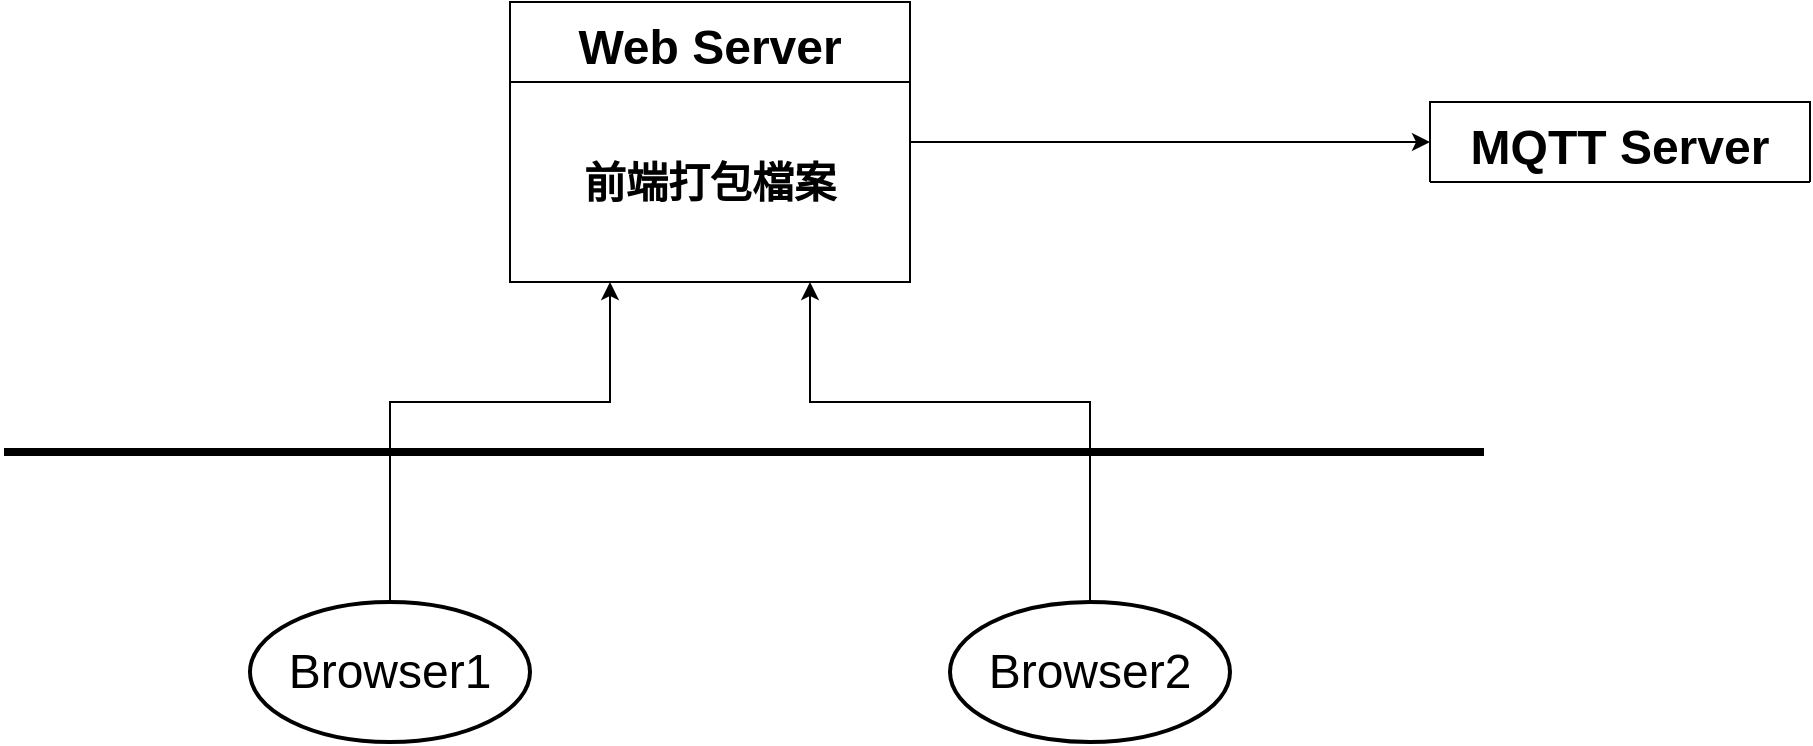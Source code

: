 <mxfile version="13.5.1" type="github">
  <diagram id="IT9nS8kqRxy1utYyjVAF" name="Page-1">
    <mxGraphModel dx="1186" dy="731" grid="1" gridSize="10" guides="1" tooltips="1" connect="1" arrows="1" fold="1" page="1" pageScale="1" pageWidth="827" pageHeight="1169" math="0" shadow="0">
      <root>
        <mxCell id="0" />
        <mxCell id="1" parent="0" />
        <mxCell id="rUv36AHiamREcs496Qdk-1" style="edgeStyle=orthogonalEdgeStyle;rounded=0;orthogonalLoop=1;jettySize=auto;html=1;exitX=1;exitY=0.5;exitDx=0;exitDy=0;entryX=0;entryY=0.5;entryDx=0;entryDy=0;" edge="1" parent="1" source="-IgW4MLY5JpdmKSQBSjN-5" target="-IgW4MLY5JpdmKSQBSjN-17">
          <mxGeometry relative="1" as="geometry">
            <mxPoint x="790" y="210" as="targetPoint" />
            <Array as="points" />
          </mxGeometry>
        </mxCell>
        <mxCell id="-IgW4MLY5JpdmKSQBSjN-5" value="Web Server" style="swimlane;startSize=40;fontSize=24;" parent="1" vertex="1">
          <mxGeometry x="340" y="140" width="200" height="140" as="geometry" />
        </mxCell>
        <mxCell id="-IgW4MLY5JpdmKSQBSjN-7" value="&lt;b&gt;&lt;font style=&quot;font-size: 21px&quot;&gt;前端打包檔案&lt;/font&gt;&lt;/b&gt;" style="whiteSpace=wrap;html=1;" parent="1" vertex="1">
          <mxGeometry x="340" y="180" width="200" height="100" as="geometry" />
        </mxCell>
        <mxCell id="-IgW4MLY5JpdmKSQBSjN-10" value="" style="line;strokeWidth=4;html=1;perimeter=backbonePerimeter;points=[];outlineConnect=0;fontSize=24;" parent="1" vertex="1">
          <mxGeometry x="87" y="360" width="740" height="10" as="geometry" />
        </mxCell>
        <mxCell id="-IgW4MLY5JpdmKSQBSjN-26" style="edgeStyle=orthogonalEdgeStyle;rounded=0;orthogonalLoop=1;jettySize=auto;html=1;exitX=0.5;exitY=0;exitDx=0;exitDy=0;exitPerimeter=0;fontSize=24;entryX=0.25;entryY=1;entryDx=0;entryDy=0;" parent="1" source="-IgW4MLY5JpdmKSQBSjN-12" edge="1" target="-IgW4MLY5JpdmKSQBSjN-7">
          <mxGeometry relative="1" as="geometry">
            <mxPoint x="390" y="290" as="targetPoint" />
            <Array as="points">
              <mxPoint x="280" y="340" />
              <mxPoint x="390" y="340" />
            </Array>
          </mxGeometry>
        </mxCell>
        <mxCell id="-IgW4MLY5JpdmKSQBSjN-12" value="Browser1" style="strokeWidth=2;html=1;shape=mxgraph.flowchart.start_1;whiteSpace=wrap;fontSize=24;" parent="1" vertex="1">
          <mxGeometry x="210" y="440" width="140" height="70" as="geometry" />
        </mxCell>
        <mxCell id="-IgW4MLY5JpdmKSQBSjN-27" style="edgeStyle=orthogonalEdgeStyle;rounded=0;orthogonalLoop=1;jettySize=auto;html=1;exitX=0.5;exitY=0;exitDx=0;exitDy=0;exitPerimeter=0;fontSize=24;entryX=0.75;entryY=1;entryDx=0;entryDy=0;" parent="1" source="-IgW4MLY5JpdmKSQBSjN-13" edge="1" target="-IgW4MLY5JpdmKSQBSjN-7">
          <mxGeometry relative="1" as="geometry">
            <mxPoint x="490" y="290" as="targetPoint" />
            <Array as="points">
              <mxPoint x="630" y="340" />
              <mxPoint x="490" y="340" />
            </Array>
          </mxGeometry>
        </mxCell>
        <mxCell id="-IgW4MLY5JpdmKSQBSjN-13" value="Browser2" style="strokeWidth=2;html=1;shape=mxgraph.flowchart.start_1;whiteSpace=wrap;fontSize=24;" parent="1" vertex="1">
          <mxGeometry x="560" y="440" width="140" height="70" as="geometry" />
        </mxCell>
        <mxCell id="-IgW4MLY5JpdmKSQBSjN-17" value="MQTT Server" style="swimlane;startSize=40;fontSize=24;" parent="1" vertex="1">
          <mxGeometry x="800" y="190" width="190" height="40" as="geometry" />
        </mxCell>
      </root>
    </mxGraphModel>
  </diagram>
</mxfile>
